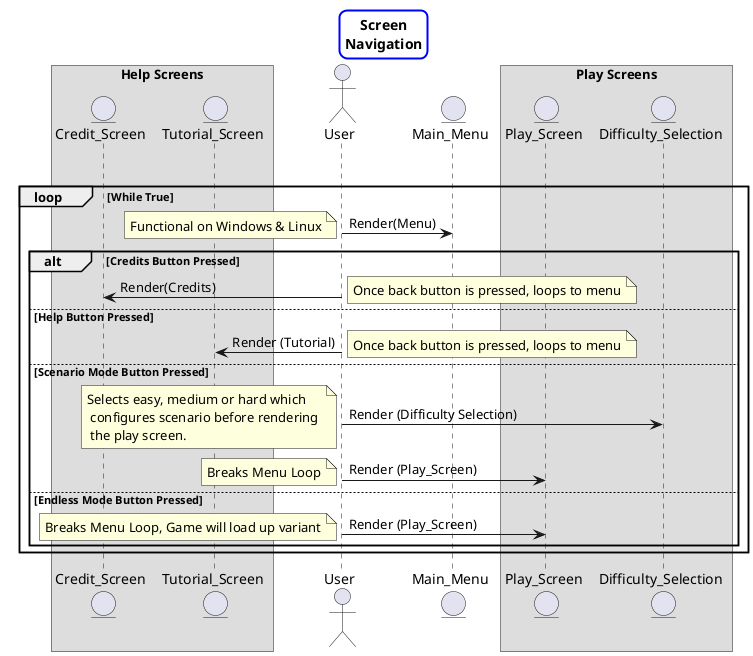 ' Preview with Alt D
' Sequence diagram for screen  navigation and difficulty selection
@startuml
skinparam titleBorderRoundCorner 15
skinparam titleBorderThickness 2
skinparam titleBorderColor blue
title Screen\nNavigation

box Help Screens
entity Credit_Screen as Credits
entity Tutorial_Screen as Help
end box
actor User as User
entity Main_Menu as Menu
box Play Screens
entity Play_Screen as Game
entity Difficulty_Selection as Diff
end box

' Menu, Interacting with buttons, Once game loads exits menu screen loop
' Loop used to allow users to return to menu screen after done with credits and tutorial
group Menu
    loop While True
        User -> Menu : Render(Menu)
        note left: Functional on Windows & Linux
        alt Credits Button Pressed
            Credits <- User : Render(Credits)
            note right: Once back button is pressed, loops to menu
        else Help Button Pressed
            Help <- User : Render (Tutorial)
            note right: Once back button is pressed, loops to menu
        else Scenario Mode Button Pressed
            User -> Diff : Render (Difficulty Selection)
            note left: Selects easy, medium or hard which \n configures scenario before rendering \n the play screen.
            User -> Game : Render (Play_Screen)
            note left: Breaks Menu Loop
        else Endless Mode Button Pressed
            User -> Game : Render (Play_Screen)
            note left: Breaks Menu Loop, Game will load up variant
    end
end
@enduml

